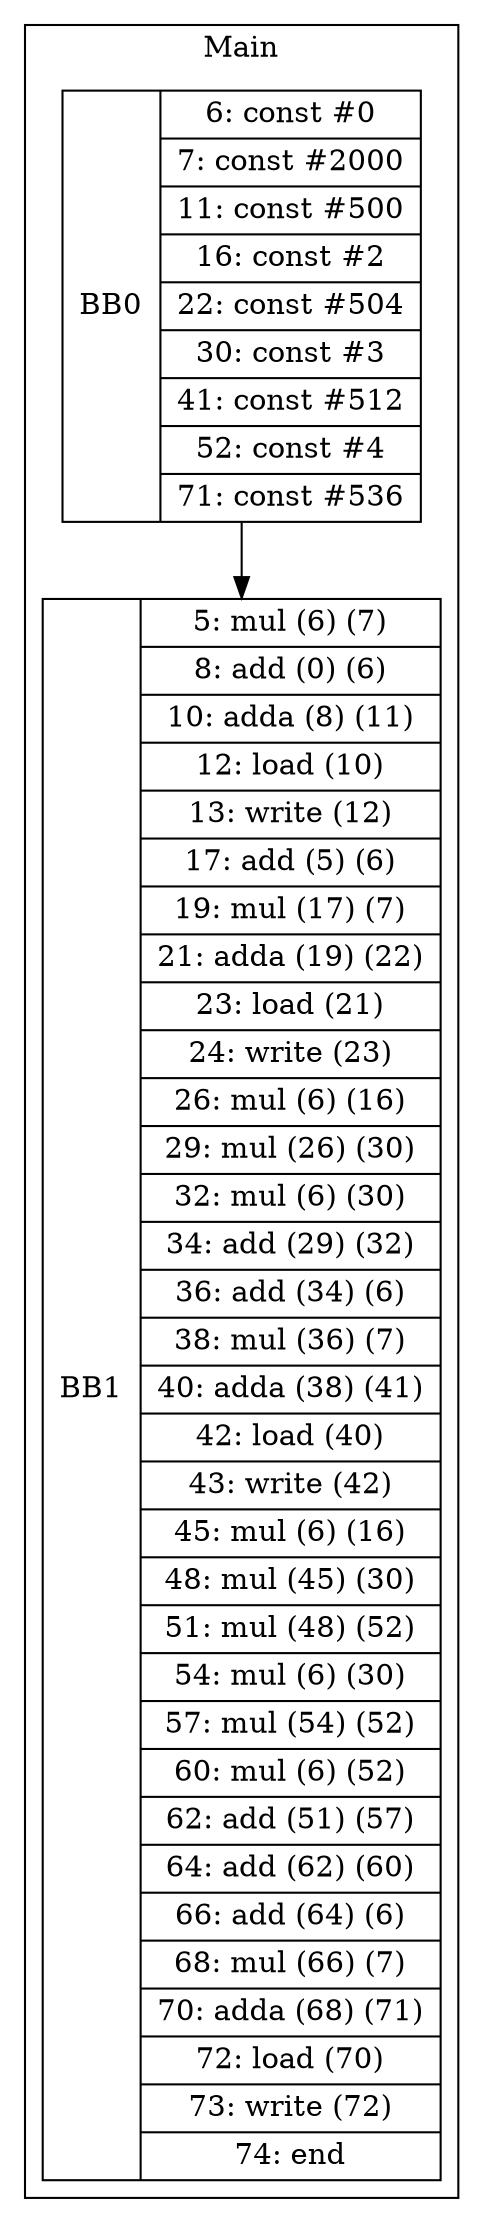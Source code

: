 digraph G {
node [shape=record];
subgraph cluster_main{
label = "Main";
BB0 [shape=record, label="<b>BB0|{6: const #0|7: const #2000|11: const #500|16: const #2|22: const #504|30: const #3|41: const #512|52: const #4|71: const #536}"];
BB1 [shape=record, label="<b>BB1|{5: mul (6) (7)|8: add (0) (6)|10: adda (8) (11)|12: load (10)|13: write (12)|17: add (5) (6)|19: mul (17) (7)|21: adda (19) (22)|23: load (21)|24: write (23)|26: mul (6) (16)|29: mul (26) (30)|32: mul (6) (30)|34: add (29) (32)|36: add (34) (6)|38: mul (36) (7)|40: adda (38) (41)|42: load (40)|43: write (42)|45: mul (6) (16)|48: mul (45) (30)|51: mul (48) (52)|54: mul (6) (30)|57: mul (54) (52)|60: mul (6) (52)|62: add (51) (57)|64: add (62) (60)|66: add (64) (6)|68: mul (66) (7)|70: adda (68) (71)|72: load (70)|73: write (72)|74: end}"];
}
BB0:s -> BB1:n ;
}
